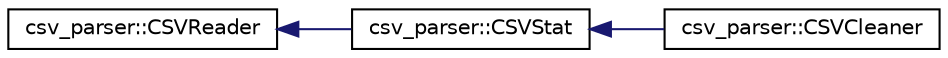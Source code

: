digraph "Graphical Class Hierarchy"
{
  edge [fontname="Helvetica",fontsize="10",labelfontname="Helvetica",labelfontsize="10"];
  node [fontname="Helvetica",fontsize="10",shape=record];
  rankdir="LR";
  Node1 [label="csv_parser::CSVReader",height=0.2,width=0.4,color="black", fillcolor="white", style="filled",URL="$classcsv__parser_1_1CSVReader.html"];
  Node1 -> Node2 [dir="back",color="midnightblue",fontsize="10",style="solid",fontname="Helvetica"];
  Node2 [label="csv_parser::CSVStat",height=0.2,width=0.4,color="black", fillcolor="white", style="filled",URL="$classcsv__parser_1_1CSVStat.html"];
  Node2 -> Node3 [dir="back",color="midnightblue",fontsize="10",style="solid",fontname="Helvetica"];
  Node3 [label="csv_parser::CSVCleaner",height=0.2,width=0.4,color="black", fillcolor="white", style="filled",URL="$classcsv__parser_1_1CSVCleaner.html"];
}
